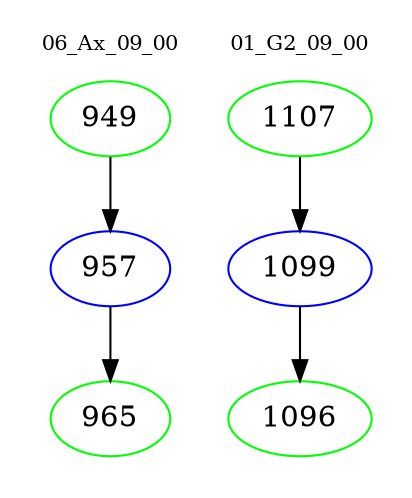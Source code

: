 digraph{
subgraph cluster_0 {
color = white
label = "06_Ax_09_00";
fontsize=10;
T0_949 [label="949", color="green"]
T0_949 -> T0_957 [color="black"]
T0_957 [label="957", color="blue"]
T0_957 -> T0_965 [color="black"]
T0_965 [label="965", color="green"]
}
subgraph cluster_1 {
color = white
label = "01_G2_09_00";
fontsize=10;
T1_1107 [label="1107", color="green"]
T1_1107 -> T1_1099 [color="black"]
T1_1099 [label="1099", color="blue"]
T1_1099 -> T1_1096 [color="black"]
T1_1096 [label="1096", color="green"]
}
}
